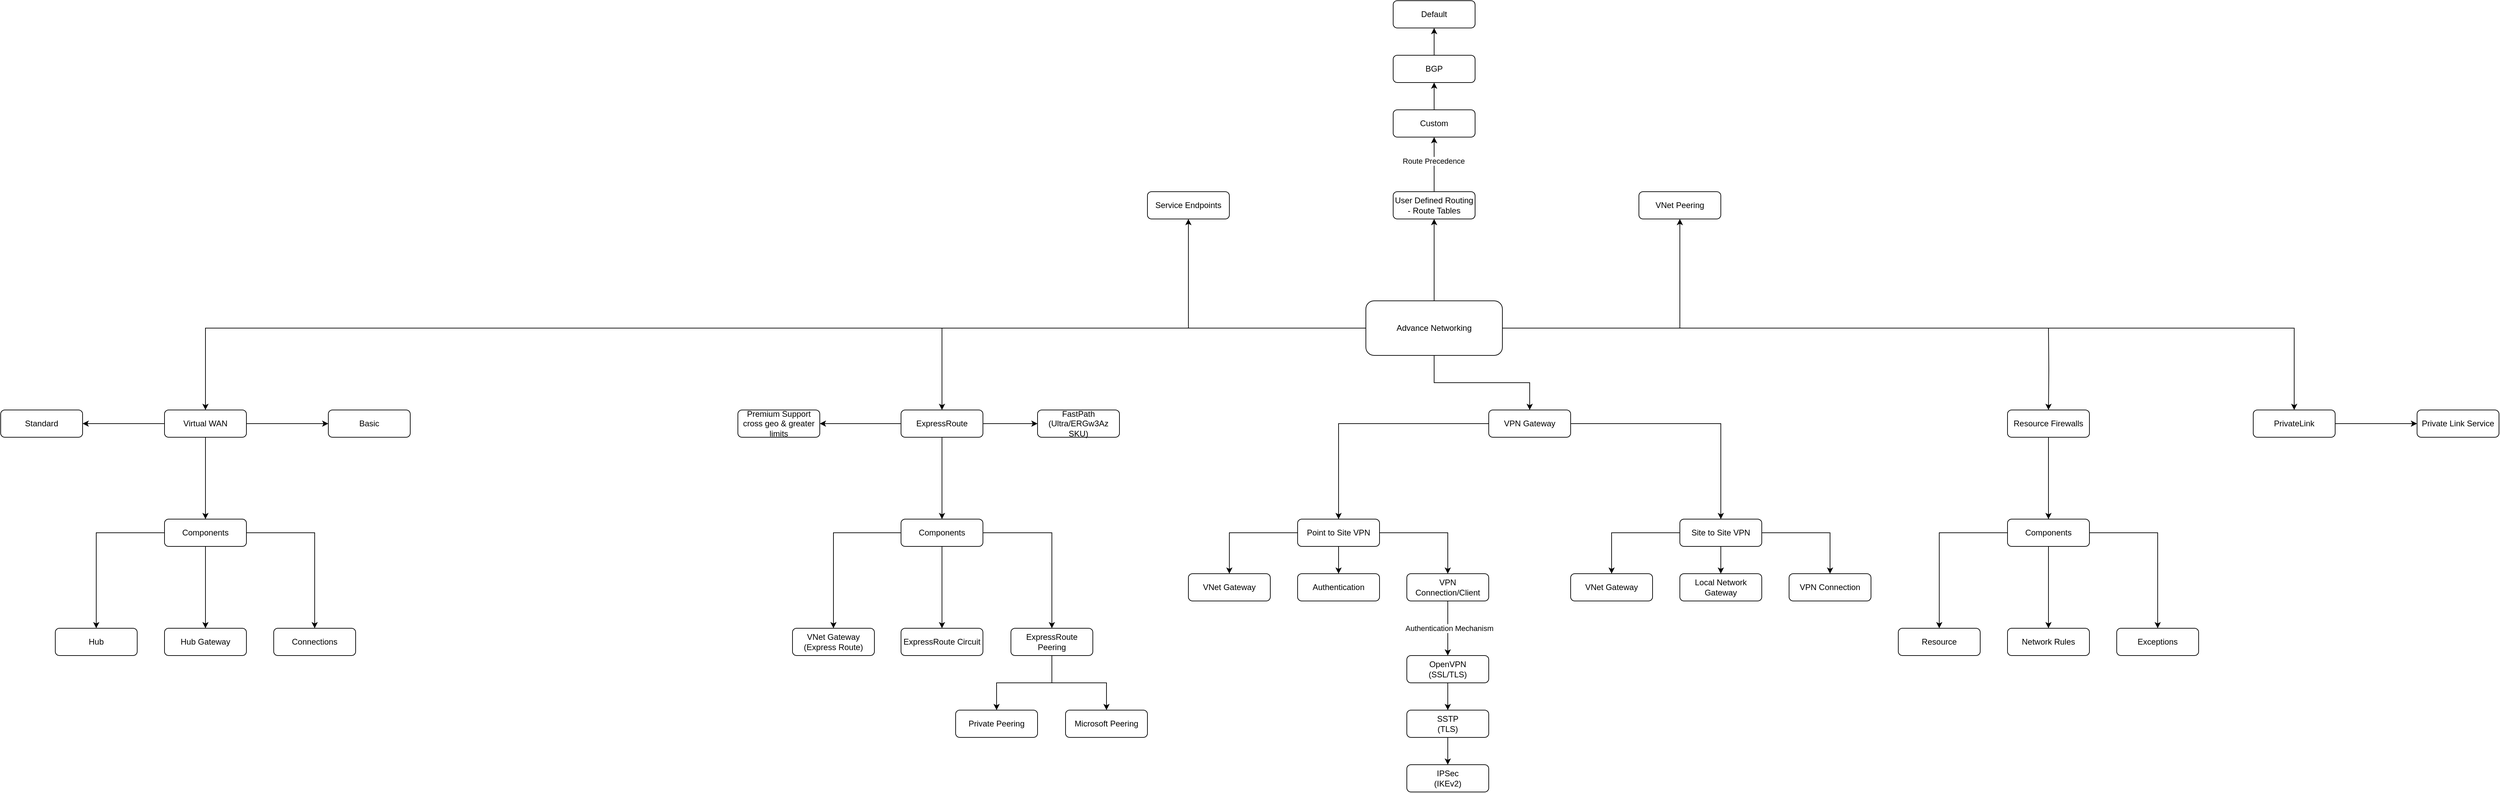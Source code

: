 <mxfile version="25.0.1">
  <diagram name="Page-1" id="GJmGULCRLe6vEpErVD_9">
    <mxGraphModel dx="3883" dy="1244" grid="1" gridSize="10" guides="1" tooltips="1" connect="1" arrows="1" fold="1" page="1" pageScale="1" pageWidth="850" pageHeight="1100" math="0" shadow="0">
      <root>
        <mxCell id="0" />
        <mxCell id="1" parent="0" />
        <mxCell id="2_YO29Pb0tdG56DPXYD9-3" value="" style="edgeStyle=orthogonalEdgeStyle;rounded=0;orthogonalLoop=1;jettySize=auto;html=1;" parent="1" source="2_YO29Pb0tdG56DPXYD9-1" target="2_YO29Pb0tdG56DPXYD9-2" edge="1">
          <mxGeometry relative="1" as="geometry" />
        </mxCell>
        <mxCell id="2_YO29Pb0tdG56DPXYD9-12" value="" style="edgeStyle=orthogonalEdgeStyle;rounded=0;orthogonalLoop=1;jettySize=auto;html=1;" parent="1" source="2_YO29Pb0tdG56DPXYD9-1" target="2_YO29Pb0tdG56DPXYD9-11" edge="1">
          <mxGeometry relative="1" as="geometry" />
        </mxCell>
        <mxCell id="2_YO29Pb0tdG56DPXYD9-14" value="" style="edgeStyle=orthogonalEdgeStyle;rounded=0;orthogonalLoop=1;jettySize=auto;html=1;" parent="1" source="2_YO29Pb0tdG56DPXYD9-1" target="2_YO29Pb0tdG56DPXYD9-13" edge="1">
          <mxGeometry relative="1" as="geometry" />
        </mxCell>
        <mxCell id="2_YO29Pb0tdG56DPXYD9-16" value="" style="edgeStyle=orthogonalEdgeStyle;rounded=0;orthogonalLoop=1;jettySize=auto;html=1;" parent="1" source="2_YO29Pb0tdG56DPXYD9-1" target="2_YO29Pb0tdG56DPXYD9-15" edge="1">
          <mxGeometry relative="1" as="geometry" />
        </mxCell>
        <mxCell id="2_YO29Pb0tdG56DPXYD9-20" value="" style="edgeStyle=orthogonalEdgeStyle;rounded=0;orthogonalLoop=1;jettySize=auto;html=1;" parent="1" target="2_YO29Pb0tdG56DPXYD9-19" edge="1">
          <mxGeometry relative="1" as="geometry">
            <mxPoint x="1320" y="560" as="sourcePoint" />
          </mxGeometry>
        </mxCell>
        <mxCell id="MXqrY2-lBqCIHPXiM5xp-10" value="" style="edgeStyle=orthogonalEdgeStyle;rounded=0;orthogonalLoop=1;jettySize=auto;html=1;" edge="1" parent="1" source="2_YO29Pb0tdG56DPXYD9-1" target="MXqrY2-lBqCIHPXiM5xp-9">
          <mxGeometry relative="1" as="geometry" />
        </mxCell>
        <mxCell id="MXqrY2-lBqCIHPXiM5xp-35" value="" style="edgeStyle=orthogonalEdgeStyle;rounded=0;orthogonalLoop=1;jettySize=auto;html=1;" edge="1" parent="1" source="2_YO29Pb0tdG56DPXYD9-1" target="MXqrY2-lBqCIHPXiM5xp-34">
          <mxGeometry relative="1" as="geometry" />
        </mxCell>
        <mxCell id="MXqrY2-lBqCIHPXiM5xp-53" value="" style="edgeStyle=orthogonalEdgeStyle;rounded=0;orthogonalLoop=1;jettySize=auto;html=1;" edge="1" parent="1" source="2_YO29Pb0tdG56DPXYD9-1" target="MXqrY2-lBqCIHPXiM5xp-52">
          <mxGeometry relative="1" as="geometry" />
        </mxCell>
        <mxCell id="2_YO29Pb0tdG56DPXYD9-1" value="Advance Networking" style="rounded=1;whiteSpace=wrap;html=1;" parent="1" vertex="1">
          <mxGeometry x="320" y="520" width="200" height="80" as="geometry" />
        </mxCell>
        <mxCell id="2_YO29Pb0tdG56DPXYD9-5" value="" style="edgeStyle=orthogonalEdgeStyle;rounded=0;orthogonalLoop=1;jettySize=auto;html=1;" parent="1" source="2_YO29Pb0tdG56DPXYD9-2" target="2_YO29Pb0tdG56DPXYD9-4" edge="1">
          <mxGeometry relative="1" as="geometry" />
        </mxCell>
        <mxCell id="2_YO29Pb0tdG56DPXYD9-10" value="Route Precedence" style="edgeLabel;html=1;align=center;verticalAlign=middle;resizable=0;points=[];" parent="2_YO29Pb0tdG56DPXYD9-5" vertex="1" connectable="0">
          <mxGeometry x="0.125" y="1" relative="1" as="geometry">
            <mxPoint as="offset" />
          </mxGeometry>
        </mxCell>
        <mxCell id="2_YO29Pb0tdG56DPXYD9-2" value="User Defined Routing - Route Tables" style="whiteSpace=wrap;html=1;rounded=1;" parent="1" vertex="1">
          <mxGeometry x="360" y="360" width="120" height="40" as="geometry" />
        </mxCell>
        <mxCell id="2_YO29Pb0tdG56DPXYD9-8" value="" style="edgeStyle=orthogonalEdgeStyle;rounded=0;orthogonalLoop=1;jettySize=auto;html=1;" parent="1" source="2_YO29Pb0tdG56DPXYD9-4" target="2_YO29Pb0tdG56DPXYD9-6" edge="1">
          <mxGeometry relative="1" as="geometry" />
        </mxCell>
        <mxCell id="2_YO29Pb0tdG56DPXYD9-4" value="Custom" style="whiteSpace=wrap;html=1;rounded=1;" parent="1" vertex="1">
          <mxGeometry x="360" y="240" width="120" height="40" as="geometry" />
        </mxCell>
        <mxCell id="2_YO29Pb0tdG56DPXYD9-9" value="" style="edgeStyle=orthogonalEdgeStyle;rounded=0;orthogonalLoop=1;jettySize=auto;html=1;" parent="1" source="2_YO29Pb0tdG56DPXYD9-6" target="2_YO29Pb0tdG56DPXYD9-7" edge="1">
          <mxGeometry relative="1" as="geometry" />
        </mxCell>
        <mxCell id="2_YO29Pb0tdG56DPXYD9-6" value="BGP" style="whiteSpace=wrap;html=1;rounded=1;" parent="1" vertex="1">
          <mxGeometry x="360" y="160" width="120" height="40" as="geometry" />
        </mxCell>
        <mxCell id="2_YO29Pb0tdG56DPXYD9-7" value="Default" style="whiteSpace=wrap;html=1;rounded=1;" parent="1" vertex="1">
          <mxGeometry x="360" y="80" width="120" height="40" as="geometry" />
        </mxCell>
        <UserObject label="VNet Peering" tooltip="Peers can support traffic forwarding and gateway/router-server access. &#xa;Traffic going through gateway via Vnet peering is not encrypted.&#xa;Peering works acrosss region/subscription/tenants." id="2_YO29Pb0tdG56DPXYD9-11">
          <mxCell style="whiteSpace=wrap;html=1;rounded=1;" parent="1" vertex="1">
            <mxGeometry x="720" y="360" width="120" height="40" as="geometry" />
          </mxCell>
        </UserObject>
        <mxCell id="2_YO29Pb0tdG56DPXYD9-13" value="Service Endpoints" style="whiteSpace=wrap;html=1;rounded=1;" parent="1" vertex="1">
          <mxGeometry y="360" width="120" height="40" as="geometry" />
        </mxCell>
        <mxCell id="2_YO29Pb0tdG56DPXYD9-18" value="" style="edgeStyle=orthogonalEdgeStyle;rounded=0;orthogonalLoop=1;jettySize=auto;html=1;" parent="1" source="2_YO29Pb0tdG56DPXYD9-15" target="2_YO29Pb0tdG56DPXYD9-17" edge="1">
          <mxGeometry relative="1" as="geometry" />
        </mxCell>
        <UserObject label="PrivateLink" tooltip="The target resource/subresource can be in diffrerent region" id="2_YO29Pb0tdG56DPXYD9-15">
          <mxCell style="whiteSpace=wrap;html=1;rounded=1;" parent="1" vertex="1">
            <mxGeometry x="1620" y="680" width="120" height="40" as="geometry" />
          </mxCell>
        </UserObject>
        <mxCell id="2_YO29Pb0tdG56DPXYD9-17" value="Private Link Service" style="whiteSpace=wrap;html=1;rounded=1;" parent="1" vertex="1">
          <mxGeometry x="1860" y="680" width="120" height="40" as="geometry" />
        </mxCell>
        <mxCell id="MXqrY2-lBqCIHPXiM5xp-2" value="" style="edgeStyle=orthogonalEdgeStyle;rounded=0;orthogonalLoop=1;jettySize=auto;html=1;" edge="1" parent="1" source="2_YO29Pb0tdG56DPXYD9-19" target="MXqrY2-lBqCIHPXiM5xp-1">
          <mxGeometry relative="1" as="geometry" />
        </mxCell>
        <mxCell id="2_YO29Pb0tdG56DPXYD9-19" value="Resource Firewalls" style="whiteSpace=wrap;html=1;rounded=1;" parent="1" vertex="1">
          <mxGeometry x="1260" y="680" width="120" height="40" as="geometry" />
        </mxCell>
        <mxCell id="MXqrY2-lBqCIHPXiM5xp-4" value="" style="edgeStyle=orthogonalEdgeStyle;rounded=0;orthogonalLoop=1;jettySize=auto;html=1;" edge="1" parent="1" source="MXqrY2-lBqCIHPXiM5xp-1" target="MXqrY2-lBqCIHPXiM5xp-3">
          <mxGeometry relative="1" as="geometry" />
        </mxCell>
        <mxCell id="MXqrY2-lBqCIHPXiM5xp-6" style="edgeStyle=orthogonalEdgeStyle;rounded=0;orthogonalLoop=1;jettySize=auto;html=1;" edge="1" parent="1" source="MXqrY2-lBqCIHPXiM5xp-1" target="MXqrY2-lBqCIHPXiM5xp-5">
          <mxGeometry relative="1" as="geometry" />
        </mxCell>
        <mxCell id="MXqrY2-lBqCIHPXiM5xp-8" style="edgeStyle=orthogonalEdgeStyle;rounded=0;orthogonalLoop=1;jettySize=auto;html=1;" edge="1" parent="1" source="MXqrY2-lBqCIHPXiM5xp-1" target="MXqrY2-lBqCIHPXiM5xp-7">
          <mxGeometry relative="1" as="geometry" />
        </mxCell>
        <mxCell id="MXqrY2-lBqCIHPXiM5xp-1" value="Components" style="whiteSpace=wrap;html=1;rounded=1;" vertex="1" parent="1">
          <mxGeometry x="1260" y="840" width="120" height="40" as="geometry" />
        </mxCell>
        <mxCell id="MXqrY2-lBqCIHPXiM5xp-3" value="Resource" style="whiteSpace=wrap;html=1;rounded=1;" vertex="1" parent="1">
          <mxGeometry x="1100" y="1000" width="120" height="40" as="geometry" />
        </mxCell>
        <mxCell id="MXqrY2-lBqCIHPXiM5xp-5" value="Network Rules" style="whiteSpace=wrap;html=1;rounded=1;" vertex="1" parent="1">
          <mxGeometry x="1260" y="1000" width="120" height="40" as="geometry" />
        </mxCell>
        <UserObject label="Exceptions" tooltip="Exceptions can be enabled for the platform servcies" id="MXqrY2-lBqCIHPXiM5xp-7">
          <mxCell style="whiteSpace=wrap;html=1;rounded=1;" vertex="1" parent="1">
            <mxGeometry x="1420" y="1000" width="120" height="40" as="geometry" />
          </mxCell>
        </UserObject>
        <mxCell id="MXqrY2-lBqCIHPXiM5xp-12" value="" style="edgeStyle=orthogonalEdgeStyle;rounded=0;orthogonalLoop=1;jettySize=auto;html=1;" edge="1" parent="1" source="MXqrY2-lBqCIHPXiM5xp-9" target="MXqrY2-lBqCIHPXiM5xp-11">
          <mxGeometry relative="1" as="geometry" />
        </mxCell>
        <mxCell id="MXqrY2-lBqCIHPXiM5xp-26" style="edgeStyle=orthogonalEdgeStyle;rounded=0;orthogonalLoop=1;jettySize=auto;html=1;" edge="1" parent="1" source="MXqrY2-lBqCIHPXiM5xp-9" target="MXqrY2-lBqCIHPXiM5xp-22">
          <mxGeometry relative="1" as="geometry" />
        </mxCell>
        <mxCell id="MXqrY2-lBqCIHPXiM5xp-9" value="VPN Gateway" style="whiteSpace=wrap;html=1;rounded=1;" vertex="1" parent="1">
          <mxGeometry x="500" y="680" width="120" height="40" as="geometry" />
        </mxCell>
        <mxCell id="MXqrY2-lBqCIHPXiM5xp-14" value="" style="edgeStyle=orthogonalEdgeStyle;rounded=0;orthogonalLoop=1;jettySize=auto;html=1;" edge="1" parent="1" source="MXqrY2-lBqCIHPXiM5xp-11" target="MXqrY2-lBqCIHPXiM5xp-13">
          <mxGeometry relative="1" as="geometry" />
        </mxCell>
        <mxCell id="MXqrY2-lBqCIHPXiM5xp-16" value="" style="edgeStyle=orthogonalEdgeStyle;rounded=0;orthogonalLoop=1;jettySize=auto;html=1;" edge="1" parent="1" source="MXqrY2-lBqCIHPXiM5xp-11" target="MXqrY2-lBqCIHPXiM5xp-15">
          <mxGeometry relative="1" as="geometry" />
        </mxCell>
        <mxCell id="MXqrY2-lBqCIHPXiM5xp-18" value="" style="edgeStyle=orthogonalEdgeStyle;rounded=0;orthogonalLoop=1;jettySize=auto;html=1;" edge="1" parent="1" source="MXqrY2-lBqCIHPXiM5xp-11" target="MXqrY2-lBqCIHPXiM5xp-17">
          <mxGeometry relative="1" as="geometry" />
        </mxCell>
        <mxCell id="MXqrY2-lBqCIHPXiM5xp-11" value="Site to Site VPN" style="whiteSpace=wrap;html=1;rounded=1;" vertex="1" parent="1">
          <mxGeometry x="780" y="840" width="120" height="40" as="geometry" />
        </mxCell>
        <UserObject label="VNet Gateway" tooltip="Configured as VPN type, and policy (static) or Route Based Routing." id="MXqrY2-lBqCIHPXiM5xp-13">
          <mxCell style="whiteSpace=wrap;html=1;rounded=1;" vertex="1" parent="1">
            <mxGeometry x="620" y="920" width="120" height="40" as="geometry" />
          </mxCell>
        </UserObject>
        <mxCell id="MXqrY2-lBqCIHPXiM5xp-15" value="Local Network Gateway" style="whiteSpace=wrap;html=1;rounded=1;" vertex="1" parent="1">
          <mxGeometry x="780" y="920" width="120" height="40" as="geometry" />
        </mxCell>
        <mxCell id="MXqrY2-lBqCIHPXiM5xp-17" value="VPN Connection" style="whiteSpace=wrap;html=1;rounded=1;" vertex="1" parent="1">
          <mxGeometry x="940" y="920" width="120" height="40" as="geometry" />
        </mxCell>
        <mxCell id="MXqrY2-lBqCIHPXiM5xp-19" value="" style="edgeStyle=orthogonalEdgeStyle;rounded=0;orthogonalLoop=1;jettySize=auto;html=1;" edge="1" parent="1" source="MXqrY2-lBqCIHPXiM5xp-22" target="MXqrY2-lBqCIHPXiM5xp-23">
          <mxGeometry relative="1" as="geometry" />
        </mxCell>
        <mxCell id="MXqrY2-lBqCIHPXiM5xp-20" value="" style="edgeStyle=orthogonalEdgeStyle;rounded=0;orthogonalLoop=1;jettySize=auto;html=1;" edge="1" parent="1" source="MXqrY2-lBqCIHPXiM5xp-22" target="MXqrY2-lBqCIHPXiM5xp-24">
          <mxGeometry relative="1" as="geometry" />
        </mxCell>
        <mxCell id="MXqrY2-lBqCIHPXiM5xp-21" value="" style="edgeStyle=orthogonalEdgeStyle;rounded=0;orthogonalLoop=1;jettySize=auto;html=1;" edge="1" parent="1" source="MXqrY2-lBqCIHPXiM5xp-22" target="MXqrY2-lBqCIHPXiM5xp-25">
          <mxGeometry relative="1" as="geometry" />
        </mxCell>
        <UserObject label="Point to Site VPN" tooltip="Configured as VPN type and Route Based routing" id="MXqrY2-lBqCIHPXiM5xp-22">
          <mxCell style="whiteSpace=wrap;html=1;rounded=1;" vertex="1" parent="1">
            <mxGeometry x="220" y="840" width="120" height="40" as="geometry" />
          </mxCell>
        </UserObject>
        <UserObject label="VNet Gateway" tooltip="Configured as VPN type, and policy (static) or Route Based Routing." id="MXqrY2-lBqCIHPXiM5xp-23">
          <mxCell style="whiteSpace=wrap;html=1;rounded=1;" vertex="1" parent="1">
            <mxGeometry x="60" y="920" width="120" height="40" as="geometry" />
          </mxCell>
        </UserObject>
        <mxCell id="MXqrY2-lBqCIHPXiM5xp-24" value="Authentication" style="whiteSpace=wrap;html=1;rounded=1;" vertex="1" parent="1">
          <mxGeometry x="220" y="920" width="120" height="40" as="geometry" />
        </mxCell>
        <mxCell id="MXqrY2-lBqCIHPXiM5xp-28" value="" style="edgeStyle=orthogonalEdgeStyle;rounded=0;orthogonalLoop=1;jettySize=auto;html=1;" edge="1" parent="1" source="MXqrY2-lBqCIHPXiM5xp-25" target="MXqrY2-lBqCIHPXiM5xp-27">
          <mxGeometry relative="1" as="geometry" />
        </mxCell>
        <mxCell id="MXqrY2-lBqCIHPXiM5xp-33" value="Authentication Mechanism" style="edgeLabel;html=1;align=center;verticalAlign=middle;resizable=0;points=[];" vertex="1" connectable="0" parent="MXqrY2-lBqCIHPXiM5xp-28">
          <mxGeometry y="2" relative="1" as="geometry">
            <mxPoint as="offset" />
          </mxGeometry>
        </mxCell>
        <mxCell id="MXqrY2-lBqCIHPXiM5xp-25" value="VPN Connection/Client" style="whiteSpace=wrap;html=1;rounded=1;" vertex="1" parent="1">
          <mxGeometry x="380" y="920" width="120" height="40" as="geometry" />
        </mxCell>
        <mxCell id="MXqrY2-lBqCIHPXiM5xp-31" value="" style="edgeStyle=orthogonalEdgeStyle;rounded=0;orthogonalLoop=1;jettySize=auto;html=1;" edge="1" parent="1" source="MXqrY2-lBqCIHPXiM5xp-27" target="MXqrY2-lBqCIHPXiM5xp-29">
          <mxGeometry relative="1" as="geometry" />
        </mxCell>
        <mxCell id="MXqrY2-lBqCIHPXiM5xp-27" value="&lt;div&gt;OpenVPN&lt;/div&gt;&lt;div&gt;(SSL/TLS)&lt;br&gt;&lt;/div&gt;" style="whiteSpace=wrap;html=1;rounded=1;" vertex="1" parent="1">
          <mxGeometry x="380" y="1040" width="120" height="40" as="geometry" />
        </mxCell>
        <mxCell id="MXqrY2-lBqCIHPXiM5xp-32" value="" style="edgeStyle=orthogonalEdgeStyle;rounded=0;orthogonalLoop=1;jettySize=auto;html=1;" edge="1" parent="1" source="MXqrY2-lBqCIHPXiM5xp-29" target="MXqrY2-lBqCIHPXiM5xp-30">
          <mxGeometry relative="1" as="geometry" />
        </mxCell>
        <mxCell id="MXqrY2-lBqCIHPXiM5xp-29" value="&lt;div&gt;SSTP&lt;/div&gt;&lt;div&gt;(TLS)&lt;br&gt;&lt;/div&gt;" style="whiteSpace=wrap;html=1;rounded=1;" vertex="1" parent="1">
          <mxGeometry x="380" y="1120" width="120" height="40" as="geometry" />
        </mxCell>
        <mxCell id="MXqrY2-lBqCIHPXiM5xp-30" value="&lt;div&gt;IPSec&lt;/div&gt;&lt;div&gt;(IKEv2)&lt;br&gt;&lt;/div&gt;" style="whiteSpace=wrap;html=1;rounded=1;" vertex="1" parent="1">
          <mxGeometry x="380" y="1200" width="120" height="40" as="geometry" />
        </mxCell>
        <mxCell id="MXqrY2-lBqCIHPXiM5xp-37" value="" style="edgeStyle=orthogonalEdgeStyle;rounded=0;orthogonalLoop=1;jettySize=auto;html=1;" edge="1" parent="1" source="MXqrY2-lBqCIHPXiM5xp-34" target="MXqrY2-lBqCIHPXiM5xp-36">
          <mxGeometry relative="1" as="geometry" />
        </mxCell>
        <mxCell id="MXqrY2-lBqCIHPXiM5xp-49" value="" style="edgeStyle=orthogonalEdgeStyle;rounded=0;orthogonalLoop=1;jettySize=auto;html=1;" edge="1" parent="1" source="MXqrY2-lBqCIHPXiM5xp-34" target="MXqrY2-lBqCIHPXiM5xp-48">
          <mxGeometry relative="1" as="geometry" />
        </mxCell>
        <mxCell id="MXqrY2-lBqCIHPXiM5xp-51" value="" style="edgeStyle=orthogonalEdgeStyle;rounded=0;orthogonalLoop=1;jettySize=auto;html=1;" edge="1" parent="1" source="MXqrY2-lBqCIHPXiM5xp-34" target="MXqrY2-lBqCIHPXiM5xp-50">
          <mxGeometry relative="1" as="geometry" />
        </mxCell>
        <mxCell id="MXqrY2-lBqCIHPXiM5xp-34" value="ExpressRoute" style="whiteSpace=wrap;html=1;rounded=1;" vertex="1" parent="1">
          <mxGeometry x="-361" y="680" width="120" height="40" as="geometry" />
        </mxCell>
        <mxCell id="MXqrY2-lBqCIHPXiM5xp-39" value="" style="edgeStyle=orthogonalEdgeStyle;rounded=0;orthogonalLoop=1;jettySize=auto;html=1;" edge="1" parent="1" source="MXqrY2-lBqCIHPXiM5xp-36" target="MXqrY2-lBqCIHPXiM5xp-38">
          <mxGeometry relative="1" as="geometry" />
        </mxCell>
        <mxCell id="MXqrY2-lBqCIHPXiM5xp-41" value="" style="edgeStyle=orthogonalEdgeStyle;rounded=0;orthogonalLoop=1;jettySize=auto;html=1;" edge="1" parent="1" source="MXqrY2-lBqCIHPXiM5xp-36" target="MXqrY2-lBqCIHPXiM5xp-40">
          <mxGeometry relative="1" as="geometry" />
        </mxCell>
        <mxCell id="MXqrY2-lBqCIHPXiM5xp-43" value="" style="edgeStyle=orthogonalEdgeStyle;rounded=0;orthogonalLoop=1;jettySize=auto;html=1;" edge="1" parent="1" source="MXqrY2-lBqCIHPXiM5xp-36" target="MXqrY2-lBqCIHPXiM5xp-42">
          <mxGeometry relative="1" as="geometry" />
        </mxCell>
        <mxCell id="MXqrY2-lBqCIHPXiM5xp-36" value="Components" style="whiteSpace=wrap;html=1;rounded=1;" vertex="1" parent="1">
          <mxGeometry x="-361" y="840" width="120" height="40" as="geometry" />
        </mxCell>
        <UserObject label="&lt;div&gt;VNet Gateway&lt;/div&gt;&lt;div&gt;(Express Route)&lt;br&gt;&lt;/div&gt;" tooltip="Configured as ExpressRoute type with BGP Routing" id="MXqrY2-lBqCIHPXiM5xp-38">
          <mxCell style="whiteSpace=wrap;html=1;rounded=1;" vertex="1" parent="1">
            <mxGeometry x="-520" y="1000" width="120" height="40" as="geometry" />
          </mxCell>
        </UserObject>
        <UserObject label="ExpressRoute Circuit" tooltip="Determines peering location/provider bandwidth, billing model, SKU" id="MXqrY2-lBqCIHPXiM5xp-40">
          <mxCell style="whiteSpace=wrap;html=1;rounded=1;" vertex="1" parent="1">
            <mxGeometry x="-361" y="1000" width="120" height="40" as="geometry" />
          </mxCell>
        </UserObject>
        <mxCell id="MXqrY2-lBqCIHPXiM5xp-45" value="" style="edgeStyle=orthogonalEdgeStyle;rounded=0;orthogonalLoop=1;jettySize=auto;html=1;" edge="1" parent="1" source="MXqrY2-lBqCIHPXiM5xp-42" target="MXqrY2-lBqCIHPXiM5xp-44">
          <mxGeometry relative="1" as="geometry" />
        </mxCell>
        <mxCell id="MXqrY2-lBqCIHPXiM5xp-47" style="edgeStyle=orthogonalEdgeStyle;rounded=0;orthogonalLoop=1;jettySize=auto;html=1;entryX=0.5;entryY=0;entryDx=0;entryDy=0;" edge="1" parent="1" source="MXqrY2-lBqCIHPXiM5xp-42" target="MXqrY2-lBqCIHPXiM5xp-46">
          <mxGeometry relative="1" as="geometry" />
        </mxCell>
        <mxCell id="MXqrY2-lBqCIHPXiM5xp-42" value="ExpressRoute Peering" style="whiteSpace=wrap;html=1;rounded=1;" vertex="1" parent="1">
          <mxGeometry x="-200" y="1000" width="120" height="40" as="geometry" />
        </mxCell>
        <mxCell id="MXqrY2-lBqCIHPXiM5xp-44" value="Private Peering" style="whiteSpace=wrap;html=1;rounded=1;" vertex="1" parent="1">
          <mxGeometry x="-281" y="1120" width="120" height="40" as="geometry" />
        </mxCell>
        <mxCell id="MXqrY2-lBqCIHPXiM5xp-46" value="Microsoft Peering" style="whiteSpace=wrap;html=1;rounded=1;" vertex="1" parent="1">
          <mxGeometry x="-120" y="1120" width="120" height="40" as="geometry" />
        </mxCell>
        <mxCell id="MXqrY2-lBqCIHPXiM5xp-48" value="&lt;div&gt;FastPath&lt;/div&gt;(Ultra/ERGw3Az SKU)" style="whiteSpace=wrap;html=1;rounded=1;" vertex="1" parent="1">
          <mxGeometry x="-161" y="680" width="120" height="40" as="geometry" />
        </mxCell>
        <mxCell id="MXqrY2-lBqCIHPXiM5xp-50" value="Premium Support cross geo &amp;amp; greater limits" style="whiteSpace=wrap;html=1;rounded=1;" vertex="1" parent="1">
          <mxGeometry x="-600" y="680" width="120" height="40" as="geometry" />
        </mxCell>
        <mxCell id="MXqrY2-lBqCIHPXiM5xp-55" value="" style="edgeStyle=orthogonalEdgeStyle;rounded=0;orthogonalLoop=1;jettySize=auto;html=1;" edge="1" parent="1" source="MXqrY2-lBqCIHPXiM5xp-52" target="MXqrY2-lBqCIHPXiM5xp-54">
          <mxGeometry relative="1" as="geometry" />
        </mxCell>
        <mxCell id="MXqrY2-lBqCIHPXiM5xp-57" style="edgeStyle=orthogonalEdgeStyle;rounded=0;orthogonalLoop=1;jettySize=auto;html=1;" edge="1" parent="1" source="MXqrY2-lBqCIHPXiM5xp-52" target="MXqrY2-lBqCIHPXiM5xp-56">
          <mxGeometry relative="1" as="geometry" />
        </mxCell>
        <mxCell id="MXqrY2-lBqCIHPXiM5xp-59" value="" style="edgeStyle=orthogonalEdgeStyle;rounded=0;orthogonalLoop=1;jettySize=auto;html=1;" edge="1" parent="1" source="MXqrY2-lBqCIHPXiM5xp-52" target="MXqrY2-lBqCIHPXiM5xp-58">
          <mxGeometry relative="1" as="geometry" />
        </mxCell>
        <mxCell id="MXqrY2-lBqCIHPXiM5xp-52" value="Virtual WAN" style="whiteSpace=wrap;html=1;rounded=1;" vertex="1" parent="1">
          <mxGeometry x="-1440" y="680" width="120" height="40" as="geometry" />
        </mxCell>
        <mxCell id="MXqrY2-lBqCIHPXiM5xp-54" value="Basic" style="whiteSpace=wrap;html=1;rounded=1;" vertex="1" parent="1">
          <mxGeometry x="-1200" y="680" width="120" height="40" as="geometry" />
        </mxCell>
        <mxCell id="MXqrY2-lBqCIHPXiM5xp-56" value="Standard" style="whiteSpace=wrap;html=1;rounded=1;" vertex="1" parent="1">
          <mxGeometry x="-1680" y="680" width="120" height="40" as="geometry" />
        </mxCell>
        <mxCell id="MXqrY2-lBqCIHPXiM5xp-64" style="edgeStyle=orthogonalEdgeStyle;rounded=0;orthogonalLoop=1;jettySize=auto;html=1;" edge="1" parent="1" source="MXqrY2-lBqCIHPXiM5xp-58" target="MXqrY2-lBqCIHPXiM5xp-61">
          <mxGeometry relative="1" as="geometry" />
        </mxCell>
        <mxCell id="MXqrY2-lBqCIHPXiM5xp-65" style="edgeStyle=orthogonalEdgeStyle;rounded=0;orthogonalLoop=1;jettySize=auto;html=1;" edge="1" parent="1" source="MXqrY2-lBqCIHPXiM5xp-58" target="MXqrY2-lBqCIHPXiM5xp-60">
          <mxGeometry relative="1" as="geometry" />
        </mxCell>
        <mxCell id="MXqrY2-lBqCIHPXiM5xp-66" style="edgeStyle=orthogonalEdgeStyle;rounded=0;orthogonalLoop=1;jettySize=auto;html=1;" edge="1" parent="1" source="MXqrY2-lBqCIHPXiM5xp-58" target="MXqrY2-lBqCIHPXiM5xp-62">
          <mxGeometry relative="1" as="geometry" />
        </mxCell>
        <UserObject label="Components" tooltip="One or more Microsoft Managed VNets within a region." id="MXqrY2-lBqCIHPXiM5xp-58">
          <mxCell style="whiteSpace=wrap;html=1;rounded=1;" vertex="1" parent="1">
            <mxGeometry x="-1440" y="840" width="120" height="40" as="geometry" />
          </mxCell>
        </UserObject>
        <UserObject label="Hub" tooltip="One or More Microsoft Managed VNets within a region." id="MXqrY2-lBqCIHPXiM5xp-60">
          <mxCell style="rounded=1;whiteSpace=wrap;html=1;" vertex="1" parent="1">
            <mxGeometry x="-1600" y="1000" width="120" height="40" as="geometry" />
          </mxCell>
        </UserObject>
        <UserObject label="Hub Gateway" tooltip="Microsoft Managed Gateway that is deployed as part of the Hub." id="MXqrY2-lBqCIHPXiM5xp-61">
          <mxCell style="rounded=1;whiteSpace=wrap;html=1;" vertex="1" parent="1">
            <mxGeometry x="-1440" y="1000" width="120" height="40" as="geometry" />
          </mxCell>
        </UserObject>
        <UserObject label="Connections" tooltip="Supports ER, S2S, P2S, VNet to VNet, Hub to Hub Connectivity." id="MXqrY2-lBqCIHPXiM5xp-62">
          <mxCell style="rounded=1;whiteSpace=wrap;html=1;" vertex="1" parent="1">
            <mxGeometry x="-1280" y="1000" width="120" height="40" as="geometry" />
          </mxCell>
        </UserObject>
      </root>
    </mxGraphModel>
  </diagram>
</mxfile>
